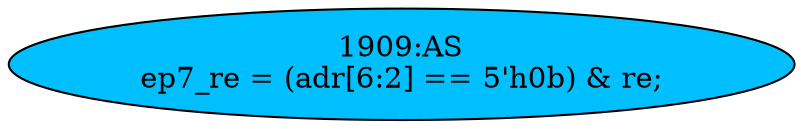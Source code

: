 strict digraph "" {
	node [label="\N"];
	"1909:AS"	 [ast="<pyverilog.vparser.ast.Assign object at 0x7f0a38dbca50>",
		def_var="['ep7_re']",
		fillcolor=deepskyblue,
		label="1909:AS
ep7_re = (adr[6:2] == 5'h0b) & re;",
		statements="[]",
		style=filled,
		typ=Assign,
		use_var="['adr', 're']"];
}

